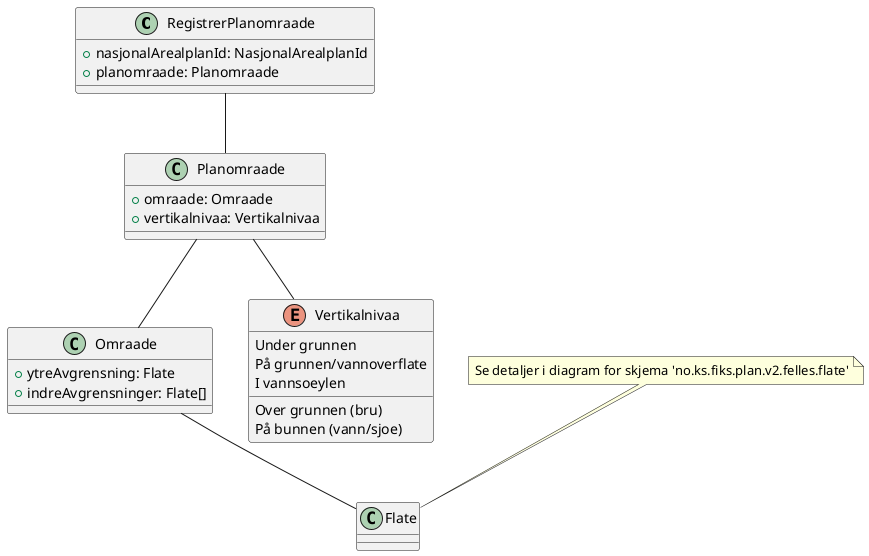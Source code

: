@startuml

class RegistrerPlanomraade {
    +nasjonalArealplanId: NasjonalArealplanId
    +planomraade: Planomraade
}

class Planomraade {
    +omraade: Omraade
    +vertikalnivaa: Vertikalnivaa
}

class Omraade {
    +ytreAvgrensning: Flate
    +indreAvgrensninger: Flate[]
}

enum Vertikalnivaa {
    Under grunnen
    På grunnen/vannoverflate
    Over grunnen (bru)
    På bunnen (vann/sjoe)
    I vannsoeylen
}

RegistrerPlanomraade -- Planomraade
Planomraade -- Omraade
Planomraade -- Vertikalnivaa
Omraade -- Flate

note top of Flate : Se detaljer i diagram for skjema 'no.ks.fiks.plan.v2.felles.flate'

@enduml